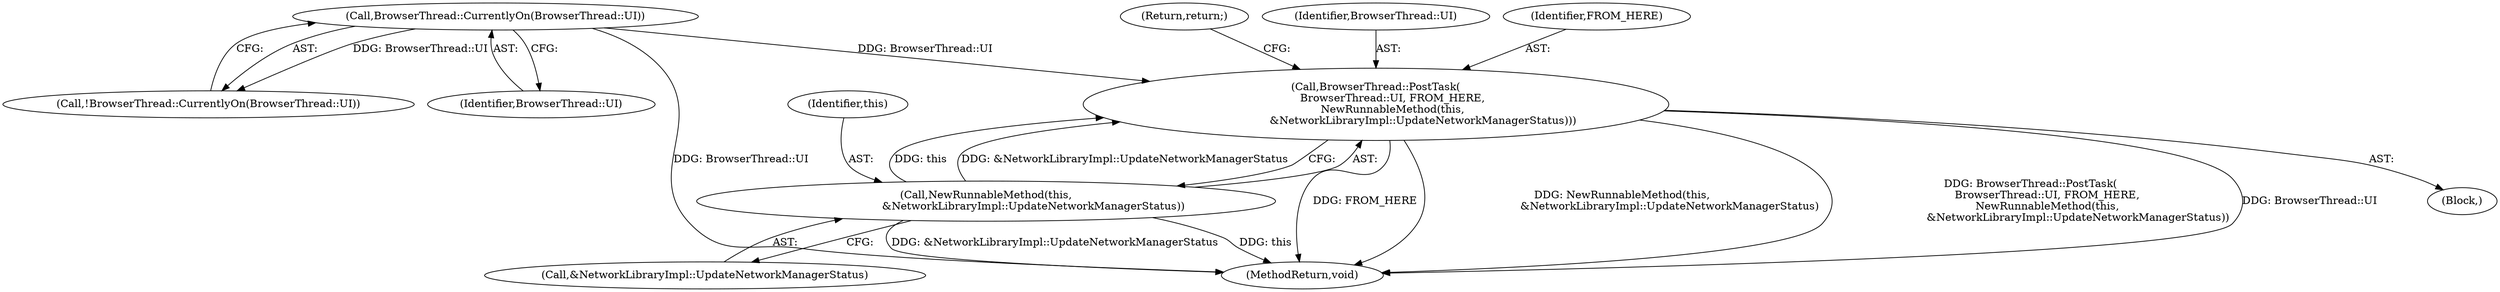 digraph "0_Chrome_a3e2afaedd8190398ae45ccef34fcdee00fb19aa@API" {
"1000110" [label="(Call,BrowserThread::PostTask(\n          BrowserThread::UI, FROM_HERE,\n          NewRunnableMethod(this,\n                            &NetworkLibraryImpl::UpdateNetworkManagerStatus)))"];
"1000107" [label="(Call,BrowserThread::CurrentlyOn(BrowserThread::UI))"];
"1000113" [label="(Call,NewRunnableMethod(this,\n                            &NetworkLibraryImpl::UpdateNetworkManagerStatus))"];
"1000110" [label="(Call,BrowserThread::PostTask(\n          BrowserThread::UI, FROM_HERE,\n          NewRunnableMethod(this,\n                            &NetworkLibraryImpl::UpdateNetworkManagerStatus)))"];
"1000113" [label="(Call,NewRunnableMethod(this,\n                            &NetworkLibraryImpl::UpdateNetworkManagerStatus))"];
"1000109" [label="(Block,)"];
"1000220" [label="(MethodReturn,void)"];
"1000117" [label="(Return,return;)"];
"1000108" [label="(Identifier,BrowserThread::UI)"];
"1000115" [label="(Call,&NetworkLibraryImpl::UpdateNetworkManagerStatus)"];
"1000111" [label="(Identifier,BrowserThread::UI)"];
"1000106" [label="(Call,!BrowserThread::CurrentlyOn(BrowserThread::UI))"];
"1000112" [label="(Identifier,FROM_HERE)"];
"1000114" [label="(Identifier,this)"];
"1000107" [label="(Call,BrowserThread::CurrentlyOn(BrowserThread::UI))"];
"1000110" -> "1000109"  [label="AST: "];
"1000110" -> "1000113"  [label="CFG: "];
"1000111" -> "1000110"  [label="AST: "];
"1000112" -> "1000110"  [label="AST: "];
"1000113" -> "1000110"  [label="AST: "];
"1000117" -> "1000110"  [label="CFG: "];
"1000110" -> "1000220"  [label="DDG: FROM_HERE"];
"1000110" -> "1000220"  [label="DDG: NewRunnableMethod(this,\n                            &NetworkLibraryImpl::UpdateNetworkManagerStatus)"];
"1000110" -> "1000220"  [label="DDG: BrowserThread::PostTask(\n          BrowserThread::UI, FROM_HERE,\n          NewRunnableMethod(this,\n                            &NetworkLibraryImpl::UpdateNetworkManagerStatus))"];
"1000110" -> "1000220"  [label="DDG: BrowserThread::UI"];
"1000107" -> "1000110"  [label="DDG: BrowserThread::UI"];
"1000113" -> "1000110"  [label="DDG: this"];
"1000113" -> "1000110"  [label="DDG: &NetworkLibraryImpl::UpdateNetworkManagerStatus"];
"1000107" -> "1000106"  [label="AST: "];
"1000107" -> "1000108"  [label="CFG: "];
"1000108" -> "1000107"  [label="AST: "];
"1000106" -> "1000107"  [label="CFG: "];
"1000107" -> "1000220"  [label="DDG: BrowserThread::UI"];
"1000107" -> "1000106"  [label="DDG: BrowserThread::UI"];
"1000113" -> "1000115"  [label="CFG: "];
"1000114" -> "1000113"  [label="AST: "];
"1000115" -> "1000113"  [label="AST: "];
"1000113" -> "1000220"  [label="DDG: this"];
"1000113" -> "1000220"  [label="DDG: &NetworkLibraryImpl::UpdateNetworkManagerStatus"];
}
